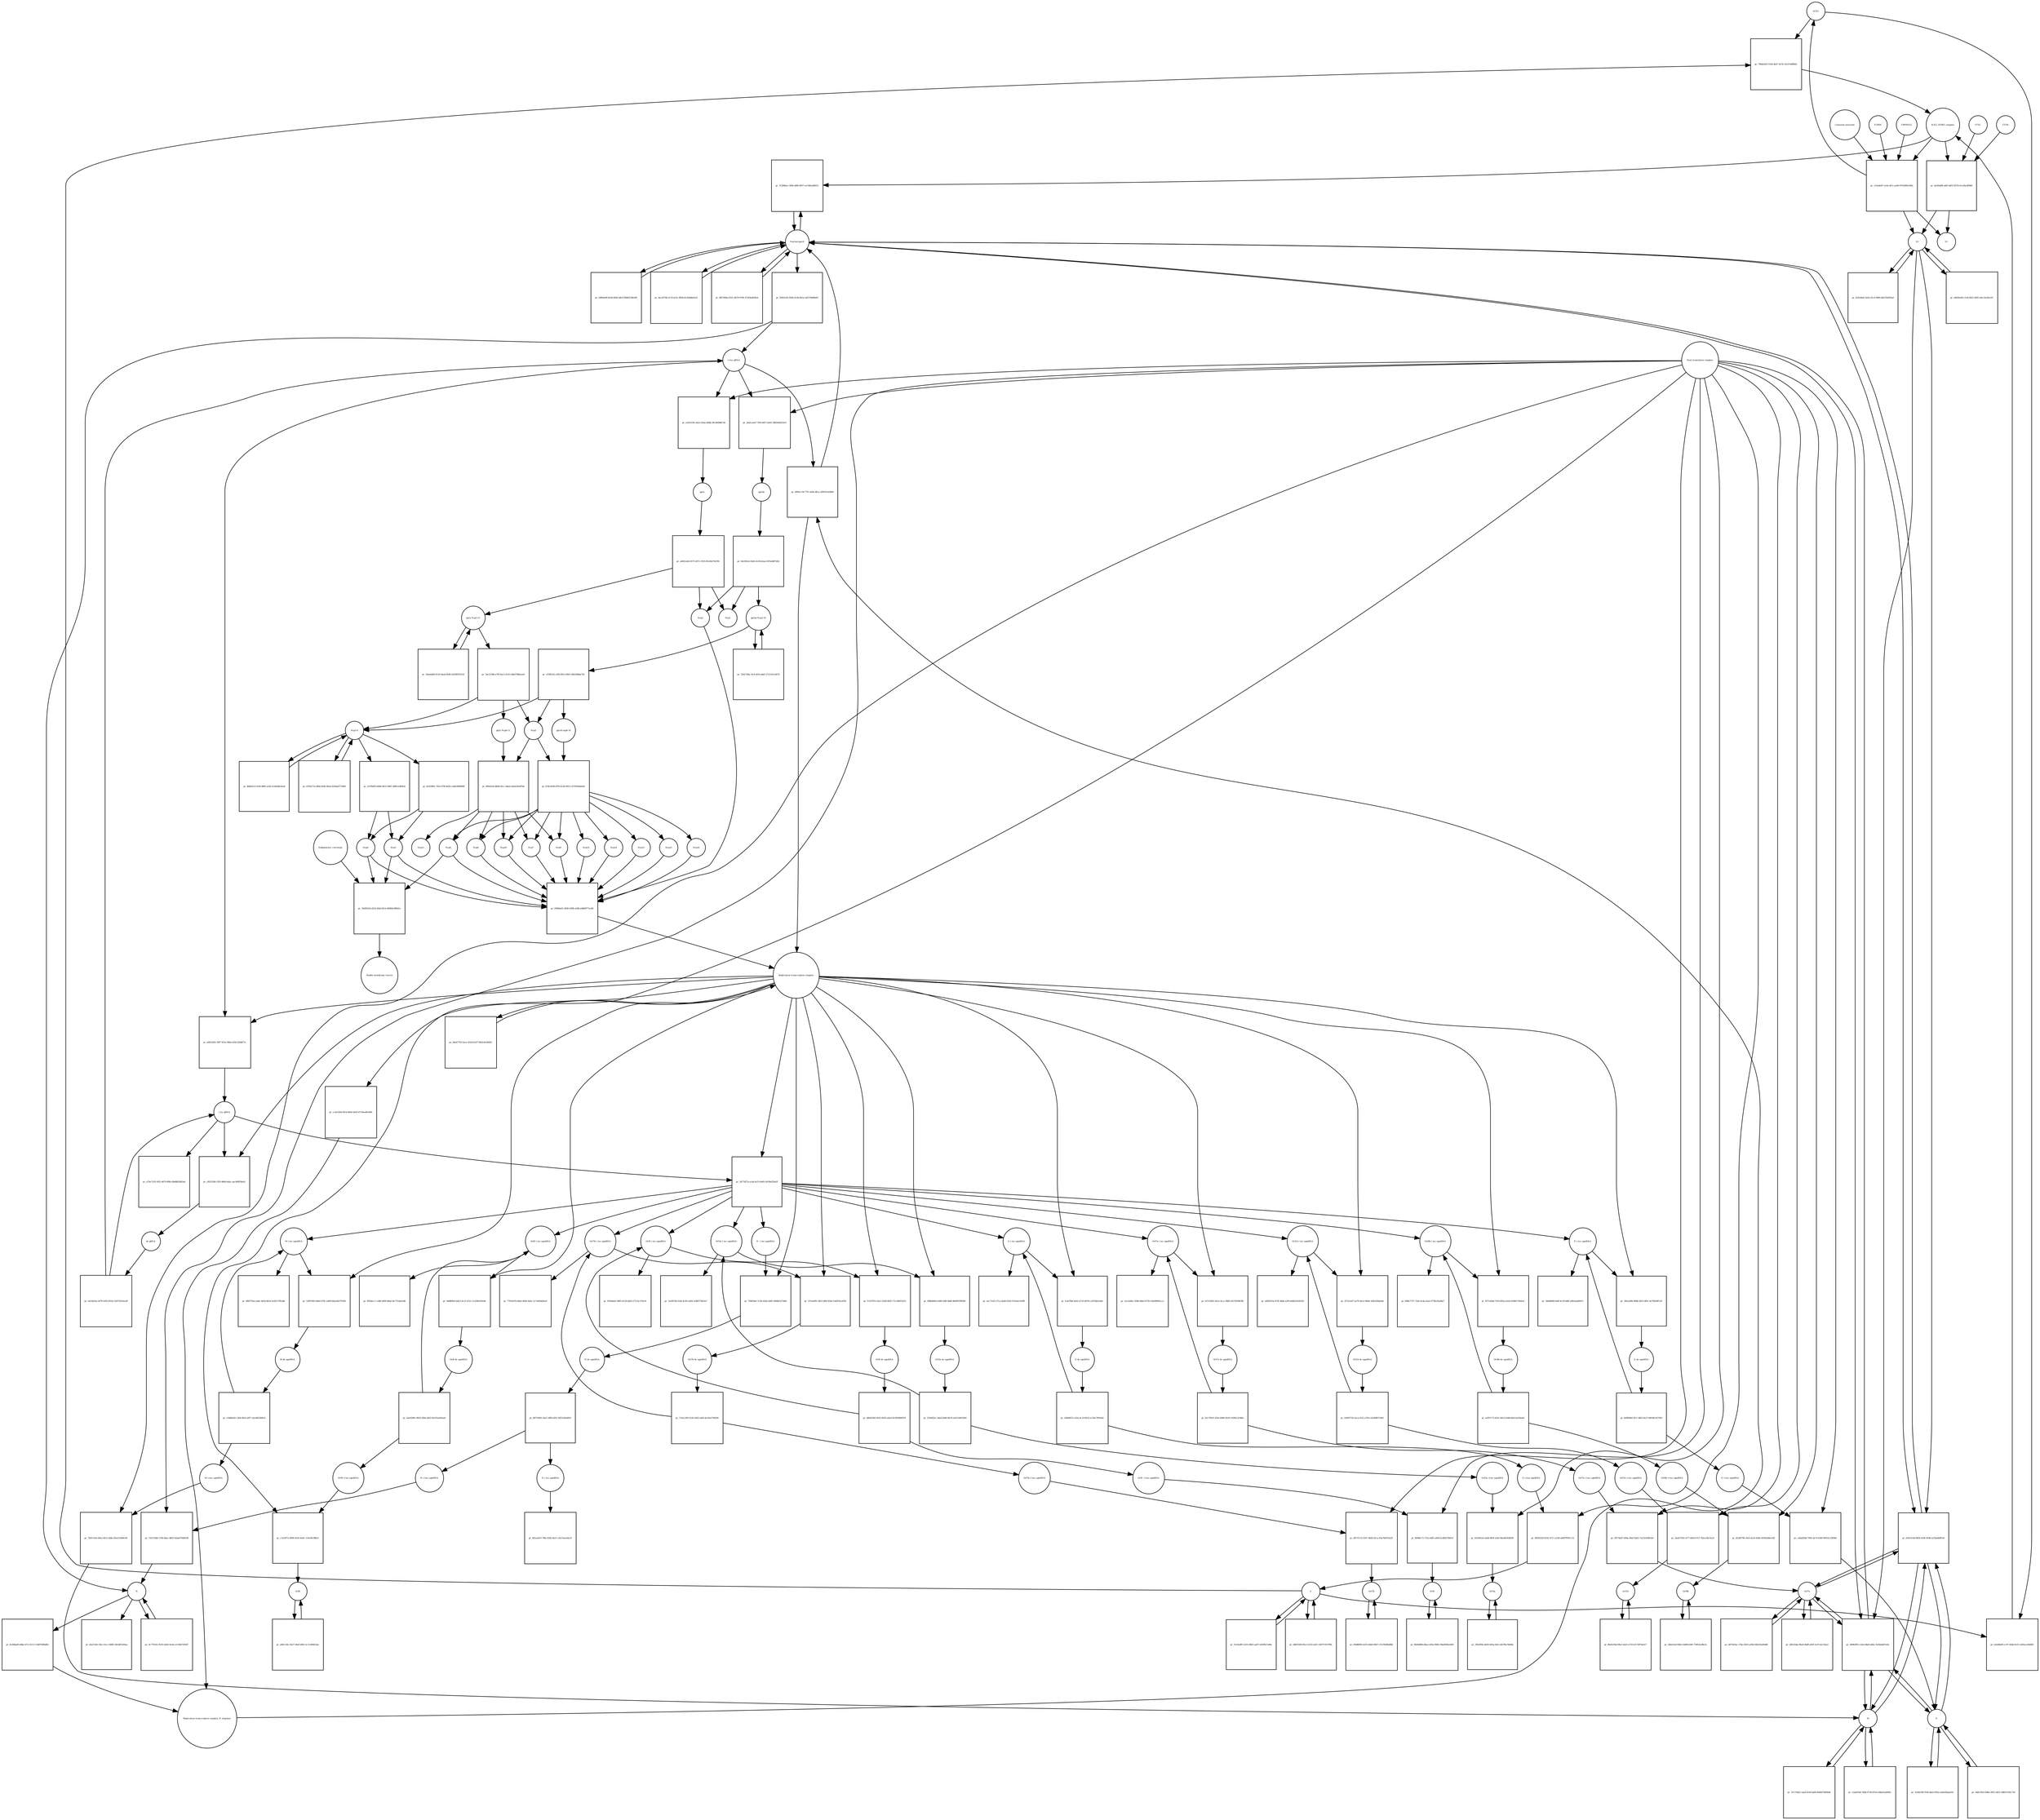 strict digraph  {
ACE2 [annotation="", bipartite=0, cls=macromolecule, fontsize=4, label=ACE2, shape=circle];
"pr_796d2d19-5534-4b37-9a7b-32107e8f0fd1" [annotation="", bipartite=1, cls=process, fontsize=4, label="pr_796d2d19-5534-4b37-9a7b-32107e8f0fd1", shape=square];
"ACE2_SPIKE complex" [annotation="", bipartite=0, cls=complex, fontsize=4, label="ACE2_SPIKE complex", shape=circle];
S [annotation=urn_miriam_uniprot_P0DTC2, bipartite=0, cls=macromolecule, fontsize=4, label=S, shape=circle];
Nucleocapsid [annotation="urn_miriam_obo.go_GO%3A0019013", bipartite=0, cls=complex, fontsize=4, label=Nucleocapsid, shape=circle];
"pr_31289be1-3000-48fb-9957-ea7d8cbd9012" [annotation="", bipartite=1, cls=process, fontsize=4, label="pr_31289be1-3000-48fb-9957-ea7d8cbd9012", shape=square];
"pr_dc65b4f8-a6f3-4653-8576-01cd5e2ff960" [annotation="", bipartite=1, cls=process, fontsize=4, label="pr_dc65b4f8-a6f3-4653-8576-01cd5e2ff960", shape=square];
S2 [annotation=urn_miriam_interpro_IPR002552, bipartite=0, cls=macromolecule, fontsize=4, label=S2, shape=circle];
CTSB [annotation="", bipartite=0, cls=macromolecule, fontsize=4, label=CTSB, shape=circle];
CTSL [annotation="", bipartite=0, cls=macromolecule, fontsize=4, label=CTSL, shape=circle];
S1 [annotation=urn_miriam_interpro_IPR002551, bipartite=0, cls=macromolecule, fontsize=4, label=S1, shape=circle];
"pr_b2edbb95-cc97-404d-8cf3-2e92aca94d83" [annotation="", bipartite=1, cls=process, fontsize=4, label="pr_b2edbb95-cc97-404d-8cf3-2e92aca94d83", shape=square];
"pr_049829f2-c2eb-48a8-a66a-1b26da667a0e" [annotation="", bipartite=1, cls=process, fontsize=4, label="pr_049829f2-c2eb-48a8-a66a-1b26da667a0e", shape=square];
E [annotation=urn_miriam_uniprot_P0DTC4, bipartite=0, cls=macromolecule, fontsize=4, label=E, shape=circle];
M [annotation=urn_miriam_uniprot_P0DTC5, bipartite=0, cls=macromolecule, fontsize=4, label=M, shape=circle];
Orf7a [annotation=urn_miriam_uniprot_P0DTC7, bipartite=0, cls=macromolecule, fontsize=4, label=Orf7a, shape=circle];
"pr_f5053c81-f044-413b-b81a-aef279dd6e65" [annotation="", bipartite=1, cls=process, fontsize=4, label="pr_f5053c81-f044-413b-b81a-aef279dd6e65", shape=square];
"(+)ss gRNA" [annotation=urn_miriam_refseq_NC_045512, bipartite=0, cls="nucleic acid feature", fontsize=4, label="(+)ss gRNA", shape=circle];
N [annotation=urn_miriam_uniprot_P0DTC9, bipartite=0, cls="macromolecule multimer", fontsize=4, label=N, shape=circle];
"pr_59f60e08-8cb9-4045-b8c0-fb8b2538e3f6" [annotation="", bipartite=1, cls=process, fontsize=4, label="pr_59f60e08-8cb9-4045-b8c0-fb8b2538e3f6", shape=square];
"pr_0ac3074b-5c7d-415c-895d-dc456dbefe25" [annotation="", bipartite=1, cls=process, fontsize=4, label="pr_0ac3074b-5c7d-415c-895d-dc456dbefe25", shape=square];
"pr_efa27af4-10ec-41cc-8480-1bf3df1026aa" [annotation="", bipartite=1, cls=process, fontsize=4, label="pr_efa27af4-10ec-41cc-8480-1bf3df1026aa", shape=square];
"pr_9c7701b1-9335-42b0-9cde-a1104b750567" [annotation="", bipartite=1, cls=process, fontsize=4, label="pr_9c7701b1-9335-42b0-9cde-a1104b750567", shape=square];
"N (+)ss sgmRNA" [annotation=urn_miriam_ncbigene_43740575, bipartite=0, cls="nucleic acid feature", fontsize=4, label="N (+)ss sgmRNA", shape=circle];
"pr_7431358d-119b-4bec-8b93-0a4e976d0038" [annotation="", bipartite=1, cls=process, fontsize=4, label="pr_7431358d-119b-4bec-8b93-0a4e976d0038", shape=square];
"Host translation complex" [annotation="urn_miriam_obo.go_GO%3A0070992", bipartite=0, cls=complex, fontsize=4, label="Host translation complex", shape=circle];
"pr_0fb7009a-0321-4079-9764-27283ed65fed" [annotation="", bipartite=1, cls=process, fontsize=4, label="pr_0fb7009a-0321-4079-9764-27283ed65fed", shape=square];
"pr_c53ede87-5c6e-4f11-ae09-07619f8c9382" [annotation="", bipartite=1, cls=process, fontsize=4, label="pr_c53ede87-5c6e-4f11-ae09-07619f8c9382", shape=square];
FURIN [annotation="", bipartite=0, cls=macromolecule, fontsize=4, label=FURIN, shape=circle];
TMPRSS2 [annotation="", bipartite=0, cls=macromolecule, fontsize=4, label=TMPRSS2, shape=circle];
"Camostat mesylate" [annotation="urn_miriam_pubchem.compound_2536", bipartite=0, cls="simple chemical", fontsize=4, label="Camostat mesylate", shape=circle];
"pr_e6650e36-c1e4-4651-bf65-a0cc5a28e1d1" [annotation="", bipartite=1, cls=process, fontsize=4, label="pr_e6650e36-c1e4-4651-bf65-a0cc5a28e1d1", shape=square];
"Replication transcription complex_N oligomer" [annotation="", bipartite=0, cls=complex, fontsize=4, label="Replication transcription complex_N oligomer", shape=circle];
"pr_4995cc36-77f1-420e-8fca-35f8351d36b8" [annotation="", bipartite=1, cls=process, fontsize=4, label="pr_4995cc36-77f1-420e-8fca-35f8351d36b8", shape=square];
"Replication transcription complex" [annotation="", bipartite=0, cls=complex, fontsize=4, label="Replication transcription complex", shape=circle];
"pr_056c414d-8856-424f-9248-a21ba4fdf5e0" [annotation="", bipartite=1, cls=process, fontsize=4, label="pr_056c414d-8856-424f-9248-a21ba4fdf5e0", shape=square];
"pr_61b3ebaf-2e42-41c4-9bf6-dda7f5d565af" [annotation="", bipartite=1, cls=process, fontsize=4, label="pr_61b3ebaf-2e42-41c4-9bf6-dda7f5d565af", shape=square];
"pp1a Nsp3-11" [annotation=urn_miriam_uniprot_P0DTC1, bipartite=0, cls=macromolecule, fontsize=4, label="pp1a Nsp3-11", shape=circle];
"pr_54c23340-e79f-4ac2-9c41-9de0706bcee0" [annotation="", bipartite=1, cls=process, fontsize=4, label="pr_54c23340-e79f-4ac2-9c41-9de0706bcee0", shape=square];
"pp1a Nsp6-11" [annotation=urn_miriam_uniprot_P0DTC1, bipartite=0, cls=macromolecule, fontsize=4, label="pp1a Nsp6-11", shape=circle];
"Nsp3-4" [annotation="urn_miriam_ncbiprotein_YP_009725299|urn_miriam_ncbiprotein_YP_009725300", bipartite=0, cls=macromolecule, fontsize=4, label="Nsp3-4", shape=circle];
Nsp5 [annotation=urn_miriam_ncbiprotein_YP_009725301, bipartite=0, cls="macromolecule multimer", fontsize=4, label=Nsp5, shape=circle];
"Endoplasmic reticulum" [annotation="urn_miriam_obo.go_GO%3A0005783", bipartite=0, cls=complex, fontsize=4, label="Endoplasmic reticulum", shape=circle];
"pr_5449541b-d222-40af-bfcb-4698dc988d1e" [annotation="", bipartite=1, cls=process, fontsize=4, label="pr_5449541b-d222-40af-bfcb-4698dc988d1e", shape=square];
"Double-membrane vesicle" [annotation="urn_miriam_obo.go_GO%3A0039718", bipartite=0, cls=complex, fontsize=4, label="Double-membrane vesicle", shape=circle];
Nsp4 [annotation=urn_miriam_ncbiprotein_YP_009725300, bipartite=0, cls=macromolecule, fontsize=4, label=Nsp4, shape=circle];
Nsp3 [annotation=urn_miriam_ncbiprotein_YP_009725299, bipartite=0, cls=macromolecule, fontsize=4, label=Nsp3, shape=circle];
Nsp6 [annotation=urn_miriam_ncbiprotein_YP_009725302, bipartite=0, cls=macromolecule, fontsize=4, label=Nsp6, shape=circle];
"pr_34eeb469-6129-4aed-85d9-5ef2ff052324" [annotation="", bipartite=1, cls=process, fontsize=4, label="pr_34eeb469-6129-4aed-85d9-5ef2ff052324", shape=square];
"pr_4bfbefc9-5100-480f-a32d-3c0afdbe3ead" [annotation="", bipartite=1, cls=process, fontsize=4, label="pr_4bfbefc9-5100-480f-a32d-3c0afdbe3ead", shape=square];
"pp1ab Nsp3-16" [annotation=urn_miriam_uniprot_P0DTD1, bipartite=0, cls=macromolecule, fontsize=4, label="pp1ab Nsp3-16", shape=circle];
"pr_52617d4a-1fc8-4f1d-a8ef-27121d11d47d" [annotation="", bipartite=1, cls=process, fontsize=4, label="pr_52617d4a-1fc8-4f1d-a8ef-27121d11d47d", shape=square];
"pr_cf186142-c85f-4015-8401-0bb1f66de7d1" [annotation="", bipartite=1, cls=process, fontsize=4, label="pr_cf186142-c85f-4015-8401-0bb1f66de7d1", shape=square];
"pp1ab nsp6-16" [annotation=urn_miriam_uniprot_P0DTD1, bipartite=0, cls=macromolecule, fontsize=4, label="pp1ab nsp6-16", shape=circle];
"pr_35171b62-1aad-4cb9-baf8-844667849b48" [annotation="", bipartite=1, cls=process, fontsize=4, label="pr_35171b62-1aad-4cb9-baf8-844667849b48", shape=square];
"pr_3cb6258f-f558-4bcb-992a-ad3ed2baa63c" [annotation="", bipartite=1, cls=process, fontsize=4, label="pr_3cb6258f-f558-4bcb-992a-ad3ed2baa63c", shape=square];
"pr_d40f3340-85c2-4333-ab15-180757637f6b" [annotation="", bipartite=1, cls=process, fontsize=4, label="pr_d40f3340-85c2-4333-ab15-180757637f6b", shape=square];
"pr_c2ad254d-7bb8-473d-87e4-a9ba02abf961" [annotation="", bipartite=1, cls=process, fontsize=4, label="pr_c2ad254d-7bb8-473d-87e4-a9ba02abf961", shape=square];
"pr_44dc5932-84be-4951-b631-9d831559c73d" [annotation="", bipartite=1, cls=process, fontsize=4, label="pr_44dc5932-84be-4951-b631-9d831559c73d", shape=square];
"pr_5216edf9-2255-4963-aa87-fa92ffa7a96c" [annotation="", bipartite=1, cls=process, fontsize=4, label="pr_5216edf9-2255-4963-aa87-fa92ffa7a96c", shape=square];
"pr_b87563dc-17be-4563-a29d-040225af0dd8" [annotation="", bipartite=1, cls=process, fontsize=4, label="pr_b87563dc-17be-4563-a29d-040225af0dd8", shape=square];
Orf6 [annotation=urn_miriam_uniprot_P0DTC6, bipartite=0, cls=macromolecule, fontsize=4, label=Orf6, shape=circle];
"pr_fb00d80b-dbea-429a-9000-39ad508ee069" [annotation="", bipartite=1, cls=process, fontsize=4, label="pr_fb00d80b-dbea-429a-9000-39ad508ee069", shape=square];
Orf3a [annotation=urn_miriam_uniprot_P0DTC3, bipartite=0, cls=macromolecule, fontsize=4, label=Orf3a, shape=circle];
"pr_3f0ef09e-db30-405a-8412-db70fa7b6fde" [annotation="", bipartite=1, cls=process, fontsize=4, label="pr_3f0ef09e-db30-405a-8412-db70fa7b6fde", shape=square];
Orf8 [annotation=urn_miriam_uniprot_P0DTC8, bipartite=0, cls=macromolecule, fontsize=4, label=Orf8, shape=circle];
"pr_a861126c-8e27-40af-bf45-5c113d9432ae" [annotation="", bipartite=1, cls=process, fontsize=4, label="pr_a861126c-8e27-40af-bf45-5c113d9432ae", shape=square];
Orf9b [annotation=urn_miriam_uniprot_P0DTD2, bipartite=0, cls=macromolecule, fontsize=4, label=Orf9b, shape=circle];
"pr_2b62e5e9-80e3-4488-b58f-739f24cd8e3c" [annotation="", bipartite=1, cls=process, fontsize=4, label="pr_2b62e5e9-80e3-4488-b58f-739f24cd8e3c", shape=square];
Orf14 [annotation=urn_miriam_uniprot_P0DTD3, bipartite=0, cls=macromolecule, fontsize=4, label=Orf14, shape=circle];
"pr_86e6236d-98a1-4a2f-a718-4317df76e417" [annotation="", bipartite=1, cls=process, fontsize=4, label="pr_86e6236d-98a1-4a2f-a718-4317df76e417", shape=square];
Orf7b [annotation=urn_miriam_uniprot_P0DTD8, bipartite=0, cls=macromolecule, fontsize=4, label=Orf7b, shape=circle];
"pr_00d8f893-b535-40e0-8847-37a78286d88d" [annotation="", bipartite=1, cls=process, fontsize=4, label="pr_00d8f893-b535-40e0-8847-37a78286d88d", shape=square];
"pr_2bf1d3da-90a8-46d9-af49-2c67cdc33ea2" [annotation="", bipartite=1, cls=process, fontsize=4, label="pr_2bf1d3da-90a8-46d9-af49-2c67cdc33ea2", shape=square];
"M (+)ss sgmRNA" [annotation="", bipartite=0, cls="nucleic acid feature", fontsize=4, label="M (+)ss sgmRNA", shape=circle];
"pr_7b91c93a-64e2-4612-bfde-d5a231b80c40" [annotation="", bipartite=1, cls=process, fontsize=4, label="pr_7b91c93a-64e2-4612-bfde-d5a231b80c40", shape=square];
"E (+)ss sgmRNA" [annotation="", bipartite=0, cls="nucleic acid feature", fontsize=4, label="E (+)ss sgmRNA", shape=circle];
"pr_c4da828d-7083-4e74-b56f-60053c35f848" [annotation="", bipartite=1, cls=process, fontsize=4, label="pr_c4da828d-7083-4e74-b56f-60053c35f848", shape=square];
"S (+)ss sgmRNA" [annotation="", bipartite=0, cls="nucleic acid feature", fontsize=4, label="S (+)ss sgmRNA", shape=circle];
"pr_895f4329-8192-4711-a258-e6667f991114" [annotation="", bipartite=1, cls=process, fontsize=4, label="pr_895f4329-8192-4711-a258-e6667f991114", shape=square];
"Orf7a (+)ss sgmRNA" [annotation="", bipartite=0, cls="nucleic acid feature", fontsize=4, label="Orf7a (+)ss sgmRNA", shape=circle];
"pr_0f574a87-b94a-40ef-82d5-7a231d39b1b9" [annotation="", bipartite=1, cls=process, fontsize=4, label="pr_0f574a87-b94a-40ef-82d5-7a231d39b1b9", shape=square];
"Orf6  (+)ss sgmRNA" [annotation="", bipartite=0, cls="nucleic acid feature", fontsize=4, label="Orf6  (+)ss sgmRNA", shape=circle];
"pr_894f6c72-721a-4df5-a404-0cdfd27fb0c9" [annotation="", bipartite=1, cls=process, fontsize=4, label="pr_894f6c72-721a-4df5-a404-0cdfd27fb0c9", shape=square];
"Orf3a (+)ss sgmRNA" [annotation="", bipartite=0, cls="nucleic acid feature", fontsize=4, label="Orf3a (+)ss sgmRNA", shape=circle];
"pr_81e891a0-2a0d-483f-a343-0be46545bf56" [annotation="", bipartite=1, cls=process, fontsize=4, label="pr_81e891a0-2a0d-483f-a343-0be46545bf56", shape=square];
"Orf8 (+)ss sgmRNA" [annotation="", bipartite=0, cls="nucleic acid feature", fontsize=4, label="Orf8 (+)ss sgmRNA", shape=circle];
"pr_c1ef3f72-4000-4316-9ed1-110e56c8f6c5" [annotation="", bipartite=1, cls=process, fontsize=4, label="pr_c1ef3f72-4000-4316-9ed1-110e56c8f6c5", shape=square];
"Orf9b (+)ss sgmRNA" [annotation="", bipartite=0, cls="nucleic acid feature", fontsize=4, label="Orf9b (+)ss sgmRNA", shape=circle];
"pr_d526f798-c8c6-4e33-b58a-8595ab8ec92f" [annotation="", bipartite=1, cls=process, fontsize=4, label="pr_d526f798-c8c6-4e33-b58a-8595ab8ec92f", shape=square];
"Orf14 (+)ss sgmRNA" [annotation="", bipartite=0, cls="nucleic acid feature", fontsize=4, label="Orf14 (+)ss sgmRNA", shape=circle];
"pr_3eab7359-c477-40a9-b7cf-7b2ce3bc5e23" [annotation="", bipartite=1, cls=process, fontsize=4, label="pr_3eab7359-c477-40a9-b7cf-7b2ce3bc5e23", shape=square];
"Orf7b (+)ss sgmRNA" [annotation="", bipartite=0, cls="nucleic acid feature", fontsize=4, label="Orf7b (+)ss sgmRNA", shape=circle];
"pr_d0737c21-f247-4b92-81ca-45a7b9103a25" [annotation="", bipartite=1, cls=process, fontsize=4, label="pr_d0737c21-f247-4b92-81ca-45a7b9103a25", shape=square];
"(-)ss gRNA" [annotation=urn_miriam_refseq_NC_045512, bipartite=0, cls="nucleic acid feature", fontsize=4, label="(-)ss gRNA", shape=circle];
"pr_a70e7129-3453-4079-89fa-6bd8bf2662ed" [annotation="", bipartite=1, cls=process, fontsize=4, label="pr_a70e7129-3453-4079-89fa-6bd8bf2662ed", shape=square];
"pr_6c46bab9-d4be-47c3-8113-1bdf7fd0bd62" [annotation="", bipartite=1, cls=process, fontsize=4, label="pr_6c46bab9-d4be-47c3-8113-1bdf7fd0bd62", shape=square];
"pr_a0022d25-59f7-451e-960e-d16c520db71c" [annotation="", bipartite=1, cls=process, fontsize=4, label="pr_a0022d25-59f7-451e-960e-d16c520db71c", shape=square];
"M (-)ss sgmRNA" [annotation=urn_miriam_ncbigene_43740571, bipartite=0, cls="nucleic acid feature", fontsize=4, label="M (-)ss sgmRNA", shape=circle];
"pr_49057b2a-ebdc-4d54-8b1d-9c0f137fb3db" [annotation="", bipartite=1, cls=process, fontsize=4, label="pr_49057b2a-ebdc-4d54-8b1d-9c0f137fb3db", shape=square];
"E (-)ss sgmRNA" [annotation=urn_miriam_ncbigene_43740570, bipartite=0, cls="nucleic acid feature", fontsize=4, label="E (-)ss sgmRNA", shape=circle];
"pr_5bfd9d98-b44f-4c39-b6ff-a083aed0047c" [annotation="", bipartite=1, cls=process, fontsize=4, label="pr_5bfd9d98-b44f-4c39-b6ff-a083aed0047c", shape=square];
"S (-)ss sgmRNA" [annotation="", bipartite=0, cls="nucleic acid feature", fontsize=4, label="S (-)ss sgmRNA", shape=circle];
"pr_eec71ef5-27ca-4ad0-81fd-5353de13ef8f" [annotation="", bipartite=1, cls=process, fontsize=4, label="pr_eec71ef5-27ca-4ad0-81fd-5353de13ef8f", shape=square];
"Orf7a (-)ss sgmRNA" [annotation="", bipartite=0, cls="nucleic acid feature", fontsize=4, label="Orf7a (-)ss sgmRNA", shape=circle];
"pr_a1c2a0bc-0280-48a0-8750-c6e699941ccc" [annotation="", bipartite=1, cls=process, fontsize=4, label="pr_a1c2a0bc-0280-48a0-8750-c6e699941ccc", shape=square];
"Orf6 (-)ss sgmRNA" [annotation="", bipartite=0, cls="nucleic acid feature", fontsize=4, label="Orf6 (-)ss sgmRNA", shape=circle];
"pr_6100ded1-88f3-4c26-bd25-e7152c37dc91" [annotation="", bipartite=1, cls=process, fontsize=4, label="pr_6100ded1-88f3-4c26-bd25-e7152c37dc91", shape=square];
"Orf3a (-)ss sgmRNA" [annotation="", bipartite=0, cls="nucleic acid feature", fontsize=4, label="Orf3a (-)ss sgmRNA", shape=circle];
"pr_12ef4744-f244-4c85-a564-1e883750e5e7" [annotation="", bipartite=1, cls=process, fontsize=4, label="pr_12ef4744-f244-4c85-a564-1e883750e5e7", shape=square];
"Orf8 (-)ss sgmRNA" [annotation="", bipartite=0, cls="nucleic acid feature", fontsize=4, label="Orf8 (-)ss sgmRNA", shape=circle];
"pr_f8364cc1-cd48-409f-b8ad-4fc731de4246" [annotation="", bipartite=1, cls=process, fontsize=4, label="pr_f8364cc1-cd48-409f-b8ad-4fc731de4246", shape=square];
"Orf9b (-)ss sgmRNA" [annotation="", bipartite=0, cls="nucleic acid feature", fontsize=4, label="Orf9b (-)ss sgmRNA", shape=circle];
"pr_b98e7737-72a0-4cda-a5ae-973fb35a0ba7" [annotation="", bipartite=1, cls=process, fontsize=4, label="pr_b98e7737-72a0-4cda-a5ae-973fb35a0ba7", shape=square];
"Orf14 (-)ss sgmRNA" [annotation="", bipartite=0, cls="nucleic acid feature", fontsize=4, label="Orf14 (-)ss sgmRNA", shape=circle];
"pr_e600533a-915f-48da-a2f9-b64b1b52b102" [annotation="", bipartite=1, cls=process, fontsize=4, label="pr_e600533a-915f-48da-a2f9-b64b1b52b102", shape=square];
"Orf7b (-)ss sgmRNA" [annotation="", bipartite=0, cls="nucleic acid feature", fontsize=4, label="Orf7b (-)ss sgmRNA", shape=circle];
"pr_7761047b-06a0-400e-8e6c-2c7a004d2b24" [annotation="", bipartite=1, cls=process, fontsize=4, label="pr_7761047b-06a0-400e-8e6c-2c7a004d2b24", shape=square];
"pr_cf62310b-535f-4666-bebc-aac499f30eb1" [annotation="", bipartite=1, cls=process, fontsize=4, label="pr_cf62310b-535f-4666-bebc-aac499f30eb1", shape=square];
"ds gRNA" [annotation=urn_miriam_refseq_NC_045512, bipartite=0, cls="nucleic acid feature", fontsize=4, label="ds gRNA", shape=circle];
"pr_52f07493-68a0-479c-a409-66aa4b379189" [annotation="", bipartite=1, cls=process, fontsize=4, label="pr_52f07493-68a0-479c-a409-66aa4b379189", shape=square];
"M ds sgmRNA" [annotation="", bipartite=0, cls="nucleic acid feature", fontsize=4, label="M ds sgmRNA", shape=circle];
"pr_3fbca06b-968b-4815-8f0c-4e79820ff145" [annotation="", bipartite=1, cls=process, fontsize=4, label="pr_3fbca06b-968b-4815-8f0c-4e79820ff145", shape=square];
"E ds sgmRNA" [annotation="", bipartite=0, cls="nucleic acid feature", fontsize=4, label="E ds sgmRNA", shape=circle];
"pr_fcdcff4d-4e62-4716-b976-c247fdd1e40c" [annotation="", bipartite=1, cls=process, fontsize=4, label="pr_fcdcff4d-4e62-4716-b976-c247fdd1e40c", shape=square];
"S ds sgmRNA" [annotation="", bipartite=0, cls="nucleic acid feature", fontsize=4, label="S ds sgmRNA", shape=circle];
"pr_61515601-b5ce-4ccc-8665-d375f569f3fb" [annotation="", bipartite=1, cls=process, fontsize=4, label="pr_61515601-b5ce-4ccc-8665-d375f569f3fb", shape=square];
"Orf7a ds sgmRNA" [annotation="", bipartite=0, cls="nucleic acid feature", fontsize=4, label="Orf7a ds sgmRNA", shape=circle];
"pr_f1167953-5ae1-4349-865f-17cc4b874221" [annotation="", bipartite=1, cls=process, fontsize=4, label="pr_f1167953-5ae1-4349-865f-17cc4b874221", shape=square];
"Orf6 ds sgmRNA" [annotation="", bipartite=0, cls="nucleic acid feature", fontsize=4, label="Orf6 ds sgmRNA", shape=circle];
"pr_908b8494-e9d8-436f-bb8f-d669f1f99280" [annotation="", bipartite=1, cls=process, fontsize=4, label="pr_908b8494-e9d8-436f-bb8f-d669f1f99280", shape=square];
"Orf3a ds sgmRNA" [annotation="", bipartite=0, cls="nucleic acid feature", fontsize=4, label="Orf3a ds sgmRNA", shape=circle];
"pr_94d8f9e0-4de3-4c31-b7e1-1c4384185e8e" [annotation="", bipartite=1, cls=process, fontsize=4, label="pr_94d8f9e0-4de3-4c31-b7e1-1c4384185e8e", shape=square];
"Orf8 ds sgmRNA" [annotation="", bipartite=0, cls="nucleic acid feature", fontsize=4, label="Orf8 ds sgmRNA", shape=circle];
"pr_f07c44b4-7419-493a-b1eb-9596f1196dc4" [annotation="", bipartite=1, cls=process, fontsize=4, label="pr_f07c44b4-7419-493a-b1eb-9596f1196dc4", shape=square];
"Orf9b ds sgmRNA" [annotation="", bipartite=0, cls="nucleic acid feature", fontsize=4, label="Orf9b ds sgmRNA", shape=circle];
"pr_d7321a07-ee79-4a1e-9b9a-3affa45bde4d" [annotation="", bipartite=1, cls=process, fontsize=4, label="pr_d7321a07-ee79-4a1e-9b9a-3affa45bde4d", shape=square];
"Orf14 ds sgmRNA" [annotation="", bipartite=0, cls="nucleic acid feature", fontsize=4, label="Orf14 ds sgmRNA", shape=circle];
"pr_337ae995-3822-4f6f-85e8-14eff1bce650" [annotation="", bipartite=1, cls=process, fontsize=4, label="pr_337ae995-3822-4f6f-85e8-14eff1bce650", shape=square];
"Orf7b ds sgmRNA" [annotation="", bipartite=0, cls="nucleic acid feature", fontsize=4, label="Orf7b ds sgmRNA", shape=circle];
"pr_e4cbe02a-e678-4303-8534-52872261bcd0" [annotation="", bipartite=1, cls=process, fontsize=4, label="pr_e4cbe02a-e678-4303-8534-52872261bcd0", shape=square];
"pr_c5dd0ed3-136b-4fa4-a0f7-1dcd463368c4" [annotation="", bipartite=1, cls=process, fontsize=4, label="pr_c5dd0ed3-136b-4fa4-a0f7-1dcd463368c4", shape=square];
"pr_bfdf894d-3fc1-46f2-9e27-b8038c927063" [annotation="", bipartite=1, cls=process, fontsize=4, label="pr_bfdf894d-3fc1-46f2-9e27-b8038c927063", shape=square];
"pr_1b0b087a-c62a-4c10-8522-e13bc7f093e6" [annotation="", bipartite=1, cls=process, fontsize=4, label="pr_1b0b087a-c62a-4c10-8522-e13bc7f093e6", shape=square];
"pr_b2c79415-5f3e-4966-9530-210f0c3c9bfa" [annotation="", bipartite=1, cls=process, fontsize=4, label="pr_b2c79415-5f3e-4966-9530-210f0c3c9bfa", shape=square];
"pr_d804cfb4-0205-4593-a4a4-9e1f82896478" [annotation="", bipartite=1, cls=process, fontsize=4, label="pr_d804cfb4-0205-4593-a4a4-9e1f82896478", shape=square];
"pr_2536d52c-3dad-4446-8b74-ee67a04559fd" [annotation="", bipartite=1, cls=process, fontsize=4, label="pr_2536d52c-3dad-4446-8b74-ee67a04559fd", shape=square];
"pr_0ae0290c-8853-4fda-b4f2-9e103a264aeb" [annotation="", bipartite=1, cls=process, fontsize=4, label="pr_0ae0290c-8853-4fda-b4f2-9e103a264aeb", shape=square];
"pr_eef97c75-41b1-4b53-b348-bb5c5a59adaf" [annotation="", bipartite=1, cls=process, fontsize=4, label="pr_eef97c75-41b1-4b53-b348-bb5c5a59adaf", shape=square];
"pr_42893750-2eca-41f2-a705-cdc498071b65" [annotation="", bipartite=1, cls=process, fontsize=4, label="pr_42893750-2eca-41f2-a705-cdc498071b65", shape=square];
"pr_7c0a1209-3530-4262-abf4-dce0ee769200" [annotation="", bipartite=1, cls=process, fontsize=4, label="pr_7c0a1209-3530-4262-abf4-dce0ee769200", shape=square];
"N  (-)ss sgmRNA" [annotation=urn_miriam_ncbigene_43740575, bipartite=0, cls="nucleic acid feature", fontsize=4, label="N  (-)ss sgmRNA", shape=circle];
"pr_70482def-123b-428a-b081-4f6861b734bf" [annotation="", bipartite=1, cls=process, fontsize=4, label="pr_70482def-123b-428a-b081-4f6861b734bf", shape=square];
"N ds sgmRNA" [annotation="", bipartite=0, cls="nucleic acid feature", fontsize=4, label="N ds sgmRNA", shape=circle];
"pr_88755861-8ae7-4ff8-af02-1df310b5d831" [annotation="", bipartite=1, cls=process, fontsize=4, label="pr_88755861-8ae7-4ff8-af02-1df310b5d831", shape=square];
"N (-)ss sgmRNA" [annotation="", bipartite=0, cls="nucleic acid feature", fontsize=4, label="N (-)ss sgmRNA", shape=circle];
pp1ab [annotation=urn_miriam_uniprot_P0DTD1, bipartite=0, cls=macromolecule, fontsize=4, label=pp1ab, shape=circle];
"pr_6dc943a5-0eb5-4cfd-b2aa-01f5e8df7d42" [annotation="", bipartite=1, cls=process, fontsize=4, label="pr_6dc943a5-0eb5-4cfd-b2aa-01f5e8df7d42", shape=square];
Nsp2 [annotation=urn_miriam_ncbiprotein_YP_009725298, bipartite=0, cls=macromolecule, fontsize=4, label=Nsp2, shape=circle];
Nsp1 [annotation=urn_miriam_ncbiprotein_YP_009725297, bipartite=0, cls=macromolecule, fontsize=4, label=Nsp1, shape=circle];
pp1a [annotation=urn_miriam_uniprot_P0DTC1, bipartite=0, cls=macromolecule, fontsize=4, label=pp1a, shape=circle];
"pr_a6821eb4-8575-407c-9193-f6c49e782392" [annotation="", bipartite=1, cls=process, fontsize=4, label="pr_a6821eb4-8575-407c-9193-f6c49e782392", shape=square];
"pr_0355e71a-df4d-459e-9b3a-8244ad772069" [annotation="", bipartite=1, cls=process, fontsize=4, label="pr_0355e71a-df4d-459e-9b3a-8244ad772069", shape=square];
"pr_227fb095-b849-4633-98d7-d0ffe1d69f3a" [annotation="", bipartite=1, cls=process, fontsize=4, label="pr_227fb095-b849-4633-98d7-d0ffe1d69f3a", shape=square];
"pr_bc818f81-7f43-479f-bd50-ca842408680f" [annotation="", bipartite=1, cls=process, fontsize=4, label="pr_bc818f81-7f43-479f-bd50-ca842408680f", shape=square];
"pr_0f642e5f-db96-45cc-bbed-e4efe3b587bb" [annotation="", bipartite=1, cls=process, fontsize=4, label="pr_0f642e5f-db96-45cc-bbed-e4efe3b587bb", shape=square];
Nsp7 [annotation=urn_miriam_ncbiprotein_YP_009725303, bipartite=0, cls=macromolecule, fontsize=4, label=Nsp7, shape=circle];
Nsp8 [annotation=urn_miriam_ncbiprotein_YP_009725304, bipartite=0, cls=macromolecule, fontsize=4, label=Nsp8, shape=circle];
Nsp9 [annotation=urn_miriam_ncbiprotein_YP_009725305, bipartite=0, cls=macromolecule, fontsize=4, label=Nsp9, shape=circle];
Nsp10 [annotation=urn_miriam_ncbiprotein_YP_009725306, bipartite=0, cls=macromolecule, fontsize=4, label=Nsp10, shape=circle];
Nsp11 [annotation=urn_miriam_ncbiprotein_YP_009725312, bipartite=0, cls=macromolecule, fontsize=4, label=Nsp11, shape=circle];
"pr_618c5638-d7f0-4128-9913-cb793028eb02" [annotation="", bipartite=1, cls=process, fontsize=4, label="pr_618c5638-d7f0-4128-9913-cb793028eb02", shape=square];
Nsp13 [annotation=urn_miriam_ncbiprotein_YP_009725308, bipartite=0, cls=macromolecule, fontsize=4, label=Nsp13, shape=circle];
Nsp12 [annotation=urn_miriam_ncbiprotein_YP_009725307, bipartite=0, cls=macromolecule, fontsize=4, label=Nsp12, shape=circle];
Nsp16 [annotation=urn_miriam_ncbiprotein_YP_009725311, bipartite=0, cls=macromolecule, fontsize=4, label=Nsp16, shape=circle];
Nsp15 [annotation=urn_miriam_ncbiprotein_YP_009725310, bipartite=0, cls=macromolecule, fontsize=4, label=Nsp15, shape=circle];
Nsp14 [annotation=urn_miriam_ncbiprotein_YP_009725309, bipartite=0, cls=macromolecule, fontsize=4, label=Nsp14, shape=circle];
"pr_f498da63-30d0-4396-a5d8-ad4bf977ac66" [annotation="", bipartite=1, cls=process, fontsize=4, label="pr_f498da63-30d0-4396-a5d8-ad4bf977ac66", shape=square];
"pr_e2b3519e-2b2e-45aa-b9d8-38c49d48b74e" [annotation="", bipartite=1, cls=process, fontsize=4, label="pr_e2b3519e-2b2e-45aa-b9d8-38c49d48b74e", shape=square];
"pr_4ad1cea9-7169-4457-b565-3db5402b33c0" [annotation="", bipartite=1, cls=process, fontsize=4, label="pr_4ad1cea9-7169-4457-b565-3db5402b33c0", shape=square];
"pr_001aa933-78fe-45d2-8a11-c0a7eeea4a19" [annotation="", bipartite=1, cls=process, fontsize=4, label="pr_001aa933-78fe-45d2-8a11-c0a7eeea4a19", shape=square];
"pr_b6eb7743-3ece-452d-b1d7-f443c8cb8361" [annotation="", bipartite=1, cls=process, fontsize=4, label="pr_b6eb7743-3ece-452d-b1d7-f443c8cb8361", shape=square];
"pr_ccdc22b4-0fcb-48e6-9a03-67c8ea4b1b80" [annotation="", bipartite=1, cls=process, fontsize=4, label="pr_ccdc22b4-0fcb-48e6-9a03-67c8ea4b1b80", shape=square];
"pr_3b77d27a-a1ab-4c53-8ef6-5d19fef2b42f" [annotation="", bipartite=1, cls=process, fontsize=4, label="pr_3b77d27a-a1ab-4c53-8ef6-5d19fef2b42f", shape=square];
ACE2 -> "pr_796d2d19-5534-4b37-9a7b-32107e8f0fd1"  [annotation="", interaction_type=consumption];
ACE2 -> "pr_b2edbb95-cc97-404d-8cf3-2e92aca94d83"  [annotation="", interaction_type=consumption];
"pr_796d2d19-5534-4b37-9a7b-32107e8f0fd1" -> "ACE2_SPIKE complex"  [annotation="", interaction_type=production];
"ACE2_SPIKE complex" -> "pr_31289be1-3000-48fb-9957-ea7d8cbd9012"  [annotation="urn_miriam_pubmed_32142651|urn_miriam_pubmed_32094589|urn_miriam_taxonomy_2697049", interaction_type=stimulation];
"ACE2_SPIKE complex" -> "pr_dc65b4f8-a6f3-4653-8576-01cd5e2ff960"  [annotation="", interaction_type=consumption];
"ACE2_SPIKE complex" -> "pr_c53ede87-5c6e-4f11-ae09-07619f8c9382"  [annotation="", interaction_type=consumption];
S -> "pr_796d2d19-5534-4b37-9a7b-32107e8f0fd1"  [annotation="", interaction_type=consumption];
S -> "pr_b2edbb95-cc97-404d-8cf3-2e92aca94d83"  [annotation="", interaction_type=consumption];
S -> "pr_d40f3340-85c2-4333-ab15-180757637f6b"  [annotation="", interaction_type=consumption];
S -> "pr_5216edf9-2255-4963-aa87-fa92ffa7a96c"  [annotation="", interaction_type=consumption];
Nucleocapsid -> "pr_31289be1-3000-48fb-9957-ea7d8cbd9012"  [annotation="", interaction_type=consumption];
Nucleocapsid -> "pr_049829f2-c2eb-48a8-a66a-1b26da667a0e"  [annotation="", interaction_type=consumption];
Nucleocapsid -> "pr_f5053c81-f044-413b-b81a-aef279dd6e65"  [annotation="", interaction_type=consumption];
Nucleocapsid -> "pr_59f60e08-8cb9-4045-b8c0-fb8b2538e3f6"  [annotation="", interaction_type=consumption];
Nucleocapsid -> "pr_0ac3074b-5c7d-415c-895d-dc456dbefe25"  [annotation="", interaction_type=consumption];
Nucleocapsid -> "pr_0fb7009a-0321-4079-9764-27283ed65fed"  [annotation="", interaction_type=consumption];
Nucleocapsid -> "pr_056c414d-8856-424f-9248-a21ba4fdf5e0"  [annotation="", interaction_type=consumption];
"pr_31289be1-3000-48fb-9957-ea7d8cbd9012" -> Nucleocapsid  [annotation="", interaction_type=production];
"pr_dc65b4f8-a6f3-4653-8576-01cd5e2ff960" -> S2  [annotation="", interaction_type=production];
"pr_dc65b4f8-a6f3-4653-8576-01cd5e2ff960" -> S1  [annotation="", interaction_type=production];
S2 -> "pr_049829f2-c2eb-48a8-a66a-1b26da667a0e"  [annotation="urn_miriam_pubmed_32142651|urn_miriam_pubmed_32094589|urn_miriam_pubmed_32047258|urn_miriam_taxonomy_2697049", interaction_type=stimulation];
S2 -> "pr_e6650e36-c1e4-4651-bf65-a0cc5a28e1d1"  [annotation="", interaction_type=consumption];
S2 -> "pr_056c414d-8856-424f-9248-a21ba4fdf5e0"  [annotation="urn_miriam_pubmed_32142651|urn_miriam_pubmed_32047258|urn_miriam_taxonomy_2697049", interaction_type=stimulation];
S2 -> "pr_61b3ebaf-2e42-41c4-9bf6-dda7f5d565af"  [annotation="", interaction_type=consumption];
CTSB -> "pr_dc65b4f8-a6f3-4653-8576-01cd5e2ff960"  [annotation="urn_miriam_pubmed_32142651|urn_miriam_taxonomy_2697049", interaction_type=catalysis];
CTSL -> "pr_dc65b4f8-a6f3-4653-8576-01cd5e2ff960"  [annotation="urn_miriam_pubmed_32142651|urn_miriam_taxonomy_2697049", interaction_type=catalysis];
"pr_b2edbb95-cc97-404d-8cf3-2e92aca94d83" -> "ACE2_SPIKE complex"  [annotation="", interaction_type=production];
"pr_049829f2-c2eb-48a8-a66a-1b26da667a0e" -> Nucleocapsid  [annotation="", interaction_type=production];
"pr_049829f2-c2eb-48a8-a66a-1b26da667a0e" -> E  [annotation="", interaction_type=production];
"pr_049829f2-c2eb-48a8-a66a-1b26da667a0e" -> M  [annotation="", interaction_type=production];
"pr_049829f2-c2eb-48a8-a66a-1b26da667a0e" -> Orf7a  [annotation="", interaction_type=production];
E -> "pr_049829f2-c2eb-48a8-a66a-1b26da667a0e"  [annotation="", interaction_type=consumption];
E -> "pr_056c414d-8856-424f-9248-a21ba4fdf5e0"  [annotation="", interaction_type=consumption];
E -> "pr_3cb6258f-f558-4bcb-992a-ad3ed2baa63c"  [annotation="", interaction_type=consumption];
E -> "pr_44dc5932-84be-4951-b631-9d831559c73d"  [annotation="", interaction_type=consumption];
M -> "pr_049829f2-c2eb-48a8-a66a-1b26da667a0e"  [annotation="", interaction_type=consumption];
M -> "pr_056c414d-8856-424f-9248-a21ba4fdf5e0"  [annotation="", interaction_type=consumption];
M -> "pr_35171b62-1aad-4cb9-baf8-844667849b48"  [annotation="", interaction_type=consumption];
M -> "pr_c2ad254d-7bb8-473d-87e4-a9ba02abf961"  [annotation="", interaction_type=consumption];
Orf7a -> "pr_049829f2-c2eb-48a8-a66a-1b26da667a0e"  [annotation="", interaction_type=consumption];
Orf7a -> "pr_056c414d-8856-424f-9248-a21ba4fdf5e0"  [annotation="", interaction_type=consumption];
Orf7a -> "pr_b87563dc-17be-4563-a29d-040225af0dd8"  [annotation="", interaction_type=consumption];
Orf7a -> "pr_2bf1d3da-90a8-46d9-af49-2c67cdc33ea2"  [annotation="", interaction_type=consumption];
"pr_f5053c81-f044-413b-b81a-aef279dd6e65" -> "(+)ss gRNA"  [annotation="", interaction_type=production];
"pr_f5053c81-f044-413b-b81a-aef279dd6e65" -> N  [annotation="", interaction_type=production];
"(+)ss gRNA" -> "pr_4995cc36-77f1-420e-8fca-35f8351d36b8"  [annotation="", interaction_type=consumption];
"(+)ss gRNA" -> "pr_a0022d25-59f7-451e-960e-d16c520db71c"  [annotation="", interaction_type=consumption];
"(+)ss gRNA" -> "pr_e2b3519e-2b2e-45aa-b9d8-38c49d48b74e"  [annotation="", interaction_type=consumption];
"(+)ss gRNA" -> "pr_4ad1cea9-7169-4457-b565-3db5402b33c0"  [annotation="", interaction_type=consumption];
N -> "pr_efa27af4-10ec-41cc-8480-1bf3df1026aa"  [annotation="", interaction_type=consumption];
N -> "pr_9c7701b1-9335-42b0-9cde-a1104b750567"  [annotation="", interaction_type=consumption];
N -> "pr_6c46bab9-d4be-47c3-8113-1bdf7fd0bd62"  [annotation="", interaction_type=consumption];
"pr_59f60e08-8cb9-4045-b8c0-fb8b2538e3f6" -> Nucleocapsid  [annotation="", interaction_type=production];
"pr_0ac3074b-5c7d-415c-895d-dc456dbefe25" -> Nucleocapsid  [annotation="", interaction_type=production];
"pr_9c7701b1-9335-42b0-9cde-a1104b750567" -> N  [annotation="", interaction_type=production];
"N (+)ss sgmRNA" -> "pr_7431358d-119b-4bec-8b93-0a4e976d0038"  [annotation="", interaction_type=consumption];
"pr_7431358d-119b-4bec-8b93-0a4e976d0038" -> N  [annotation="", interaction_type=production];
"Host translation complex" -> "pr_7431358d-119b-4bec-8b93-0a4e976d0038"  [annotation="", interaction_type="necessary stimulation"];
"Host translation complex" -> "pr_7b91c93a-64e2-4612-bfde-d5a231b80c40"  [annotation="urn_miriam_pubmed_31226023|urn_miriam_pubmed_27712623", interaction_type="necessary stimulation"];
"Host translation complex" -> "pr_c4da828d-7083-4e74-b56f-60053c35f848"  [annotation="urn_miriam_pubmed_31226023|urn_miriam_pubmed_27712623", interaction_type="necessary stimulation"];
"Host translation complex" -> "pr_895f4329-8192-4711-a258-e6667f991114"  [annotation="urn_miriam_pubmed_31226023|urn_miriam_pubmed_27712623", interaction_type="necessary stimulation"];
"Host translation complex" -> "pr_0f574a87-b94a-40ef-82d5-7a231d39b1b9"  [annotation="urn_miriam_pubmed_31226023|urn_miriam_pubmed_27712623", interaction_type="necessary stimulation"];
"Host translation complex" -> "pr_894f6c72-721a-4df5-a404-0cdfd27fb0c9"  [annotation="urn_miriam_pubmed_31226023|urn_miriam_pubmed_27712623", interaction_type="necessary stimulation"];
"Host translation complex" -> "pr_81e891a0-2a0d-483f-a343-0be46545bf56"  [annotation="urn_miriam_pubmed_31226023|urn_miriam_pubmed_27712623", interaction_type="necessary stimulation"];
"Host translation complex" -> "pr_c1ef3f72-4000-4316-9ed1-110e56c8f6c5"  [annotation="urn_miriam_pubmed_31226023|urn_miriam_pubmed_27712623", interaction_type="necessary stimulation"];
"Host translation complex" -> "pr_d526f798-c8c6-4e33-b58a-8595ab8ec92f"  [annotation="urn_miriam_pubmed_31226023|urn_miriam_pubmed_27712623", interaction_type="necessary stimulation"];
"Host translation complex" -> "pr_3eab7359-c477-40a9-b7cf-7b2ce3bc5e23"  [annotation="urn_miriam_pubmed_31226023|urn_miriam_pubmed_27712623", interaction_type="necessary stimulation"];
"Host translation complex" -> "pr_d0737c21-f247-4b92-81ca-45a7b9103a25"  [annotation="urn_miriam_pubmed_31226023|urn_miriam_pubmed_27712623", interaction_type="necessary stimulation"];
"Host translation complex" -> "pr_e2b3519e-2b2e-45aa-b9d8-38c49d48b74e"  [annotation="urn_miriam_pubmed_31226023|urn_miriam_pubmed_27712623", interaction_type="necessary stimulation"];
"Host translation complex" -> "pr_4ad1cea9-7169-4457-b565-3db5402b33c0"  [annotation="urn_miriam_pubmed_31226023|urn_miriam_pubmed_27712623", interaction_type="necessary stimulation"];
"pr_0fb7009a-0321-4079-9764-27283ed65fed" -> Nucleocapsid  [annotation="", interaction_type=production];
"pr_c53ede87-5c6e-4f11-ae09-07619f8c9382" -> S2  [annotation="", interaction_type=production];
"pr_c53ede87-5c6e-4f11-ae09-07619f8c9382" -> ACE2  [annotation="", interaction_type=production];
"pr_c53ede87-5c6e-4f11-ae09-07619f8c9382" -> S1  [annotation="", interaction_type=production];
FURIN -> "pr_c53ede87-5c6e-4f11-ae09-07619f8c9382"  [annotation="urn_miriam_pubmed_32142651|urn_miriam_pubmed_32362314|urn_miriam_taxonomy_2697049", interaction_type=catalysis];
TMPRSS2 -> "pr_c53ede87-5c6e-4f11-ae09-07619f8c9382"  [annotation="urn_miriam_pubmed_32142651|urn_miriam_pubmed_32362314|urn_miriam_taxonomy_2697049", interaction_type=catalysis];
"Camostat mesylate" -> "pr_c53ede87-5c6e-4f11-ae09-07619f8c9382"  [annotation="urn_miriam_pubmed_32142651|urn_miriam_pubmed_32362314|urn_miriam_taxonomy_2697049", interaction_type=inhibition];
"pr_e6650e36-c1e4-4651-bf65-a0cc5a28e1d1" -> S2  [annotation="", interaction_type=production];
"Replication transcription complex_N oligomer" -> "pr_4995cc36-77f1-420e-8fca-35f8351d36b8"  [annotation="", interaction_type=consumption];
"pr_4995cc36-77f1-420e-8fca-35f8351d36b8" -> Nucleocapsid  [annotation="", interaction_type=production];
"pr_4995cc36-77f1-420e-8fca-35f8351d36b8" -> "Replication transcription complex"  [annotation="", interaction_type=production];
"Replication transcription complex" -> "pr_a0022d25-59f7-451e-960e-d16c520db71c"  [annotation="urn_miriam_pubmed_22438542|urn_miriam_taxonomy_11142", interaction_type="necessary stimulation"];
"Replication transcription complex" -> "pr_cf62310b-535f-4666-bebc-aac499f30eb1"  [annotation="urn_miriam_pubmed_22438542|urn_miriam_taxonomy_11142", interaction_type="necessary stimulation"];
"Replication transcription complex" -> "pr_52f07493-68a0-479c-a409-66aa4b379189"  [annotation="urn_miriam_pubmed_22438542|urn_miriam_taxonomy_11142", interaction_type="necessary stimulation"];
"Replication transcription complex" -> "pr_3fbca06b-968b-4815-8f0c-4e79820ff145"  [annotation="urn_miriam_pubmed_22438542|urn_miriam_pubmed_11142", interaction_type="necessary stimulation"];
"Replication transcription complex" -> "pr_fcdcff4d-4e62-4716-b976-c247fdd1e40c"  [annotation="urn_miriam_pubmed_22438542|urn_miriam_pubmed_11142", interaction_type="necessary stimulation"];
"Replication transcription complex" -> "pr_61515601-b5ce-4ccc-8665-d375f569f3fb"  [annotation="urn_miriam_pubmed_22438542|urn_miriam_taxonomy_11142", interaction_type="necessary stimulation"];
"Replication transcription complex" -> "pr_f1167953-5ae1-4349-865f-17cc4b874221"  [annotation="urn_miriam_pubmed_22438542|urn_miriam_taxonomy_11142", interaction_type="necessary stimulation"];
"Replication transcription complex" -> "pr_908b8494-e9d8-436f-bb8f-d669f1f99280"  [annotation="urn_miriam_pubmed_22438542|urn_miriam_taxonomy_11142", interaction_type="necessary stimulation"];
"Replication transcription complex" -> "pr_94d8f9e0-4de3-4c31-b7e1-1c4384185e8e"  [annotation="urn_miriam_pubmed_22438542|urn_miriam_taxonomy_11142", interaction_type="necessary stimulation"];
"Replication transcription complex" -> "pr_f07c44b4-7419-493a-b1eb-9596f1196dc4"  [annotation="urn_miriam_pubmed_22438542|urn_miriam_taxonomy_11142", interaction_type="necessary stimulation"];
"Replication transcription complex" -> "pr_d7321a07-ee79-4a1e-9b9a-3affa45bde4d"  [annotation="urn_miriam_pubmed_22438542|urn_miriam_taxonomy_11142", interaction_type="necessary stimulation"];
"Replication transcription complex" -> "pr_337ae995-3822-4f6f-85e8-14eff1bce650"  [annotation="urn_miriam_pubmed_22438542|urn_miriam_taxonomy_11142", interaction_type="necessary stimulation"];
"Replication transcription complex" -> "pr_70482def-123b-428a-b081-4f6861b734bf"  [annotation="urn_miriam_pubmed_22438542|urn_miriam_taxonomy_11142", interaction_type="necessary stimulation"];
"Replication transcription complex" -> "pr_b6eb7743-3ece-452d-b1d7-f443c8cb8361"  [annotation="", interaction_type=consumption];
"Replication transcription complex" -> "pr_ccdc22b4-0fcb-48e6-9a03-67c8ea4b1b80"  [annotation="", interaction_type=consumption];
"Replication transcription complex" -> "pr_3b77d27a-a1ab-4c53-8ef6-5d19fef2b42f"  [annotation="urn_miriam_pubmed_8830530|urn_miriam_taxonomy_1138", interaction_type="necessary stimulation"];
"pr_056c414d-8856-424f-9248-a21ba4fdf5e0" -> Nucleocapsid  [annotation="", interaction_type=production];
"pr_056c414d-8856-424f-9248-a21ba4fdf5e0" -> Orf7a  [annotation="", interaction_type=production];
"pr_056c414d-8856-424f-9248-a21ba4fdf5e0" -> E  [annotation="", interaction_type=production];
"pr_056c414d-8856-424f-9248-a21ba4fdf5e0" -> M  [annotation="", interaction_type=production];
"pr_61b3ebaf-2e42-41c4-9bf6-dda7f5d565af" -> S2  [annotation="", interaction_type=production];
"pp1a Nsp3-11" -> "pr_54c23340-e79f-4ac2-9c41-9de0706bcee0"  [annotation="urn_miriam_pubmed_21203998|urn_miriam_taxonomy_228407|urn_miriam_pubmed_15564471|urn_miriam_taxonomy_228330", interaction_type=catalysis];
"pp1a Nsp3-11" -> "pr_34eeb469-6129-4aed-85d9-5ef2ff052324"  [annotation="", interaction_type=consumption];
"pr_54c23340-e79f-4ac2-9c41-9de0706bcee0" -> "pp1a Nsp6-11"  [annotation="", interaction_type=production];
"pr_54c23340-e79f-4ac2-9c41-9de0706bcee0" -> "Nsp3-4"  [annotation="", interaction_type=production];
"pr_54c23340-e79f-4ac2-9c41-9de0706bcee0" -> Nsp5  [annotation="", interaction_type=production];
"pp1a Nsp6-11" -> "pr_0f642e5f-db96-45cc-bbed-e4efe3b587bb"  [annotation="", interaction_type=consumption];
"Nsp3-4" -> "pr_4bfbefc9-5100-480f-a32d-3c0afdbe3ead"  [annotation="", interaction_type=consumption];
"Nsp3-4" -> "pr_0355e71a-df4d-459e-9b3a-8244ad772069"  [annotation="", interaction_type=consumption];
"Nsp3-4" -> "pr_227fb095-b849-4633-98d7-d0ffe1d69f3a"  [annotation="urn_miriam_pubmed_15564471|urn_miriam_taxonomy_228330", interaction_type=catalysis];
"Nsp3-4" -> "pr_bc818f81-7f43-479f-bd50-ca842408680f"  [annotation="urn_miriam_pubmed_15564471|urn_miriam_taxonomy_228330", interaction_type=catalysis];
Nsp5 -> "pr_0f642e5f-db96-45cc-bbed-e4efe3b587bb"  [annotation="urn_miriam_pubmed_11907209|urn_miriam_taxonomy_11142", interaction_type=catalysis];
Nsp5 -> "pr_618c5638-d7f0-4128-9913-cb793028eb02"  [annotation="urn_miriam_pubmed_11907209|urn_miriam_taxonomy_11142", interaction_type=catalysis];
"Endoplasmic reticulum" -> "pr_5449541b-d222-40af-bfcb-4698dc988d1e"  [annotation="", interaction_type=consumption];
"pr_5449541b-d222-40af-bfcb-4698dc988d1e" -> "Double-membrane vesicle"  [annotation="", interaction_type=production];
Nsp4 -> "pr_5449541b-d222-40af-bfcb-4698dc988d1e"  [annotation="urn_miriam_pubmed_23943763|urn_miriam_taxonomy_227984", interaction_type=modulation];
Nsp4 -> "pr_f498da63-30d0-4396-a5d8-ad4bf977ac66"  [annotation="", interaction_type=consumption];
Nsp3 -> "pr_5449541b-d222-40af-bfcb-4698dc988d1e"  [annotation="urn_miriam_pubmed_23943763|urn_miriam_taxonomy_227984", interaction_type=modulation];
Nsp3 -> "pr_f498da63-30d0-4396-a5d8-ad4bf977ac66"  [annotation="", interaction_type=consumption];
Nsp6 -> "pr_5449541b-d222-40af-bfcb-4698dc988d1e"  [annotation="urn_miriam_pubmed_23943763|urn_miriam_taxonomy_227984", interaction_type=modulation];
Nsp6 -> "pr_f498da63-30d0-4396-a5d8-ad4bf977ac66"  [annotation="", interaction_type=consumption];
"pr_34eeb469-6129-4aed-85d9-5ef2ff052324" -> "pp1a Nsp3-11"  [annotation="", interaction_type=production];
"pr_4bfbefc9-5100-480f-a32d-3c0afdbe3ead" -> "Nsp3-4"  [annotation="", interaction_type=production];
"pp1ab Nsp3-16" -> "pr_52617d4a-1fc8-4f1d-a8ef-27121d11d47d"  [annotation="", interaction_type=consumption];
"pp1ab Nsp3-16" -> "pr_cf186142-c85f-4015-8401-0bb1f66de7d1"  [annotation="urn_miriam_pubmed_21203998|urn_miriam_taxonomy_228407|urn_miriam_pubmed_15564471|urn_miriam_taxonomy_228330", interaction_type=catalysis];
"pr_52617d4a-1fc8-4f1d-a8ef-27121d11d47d" -> "pp1ab Nsp3-16"  [annotation="", interaction_type=production];
"pr_cf186142-c85f-4015-8401-0bb1f66de7d1" -> "pp1ab nsp6-16"  [annotation="", interaction_type=production];
"pr_cf186142-c85f-4015-8401-0bb1f66de7d1" -> Nsp5  [annotation="", interaction_type=production];
"pr_cf186142-c85f-4015-8401-0bb1f66de7d1" -> "Nsp3-4"  [annotation="", interaction_type=production];
"pp1ab nsp6-16" -> "pr_618c5638-d7f0-4128-9913-cb793028eb02"  [annotation="", interaction_type=consumption];
"pr_35171b62-1aad-4cb9-baf8-844667849b48" -> M  [annotation="", interaction_type=production];
"pr_3cb6258f-f558-4bcb-992a-ad3ed2baa63c" -> E  [annotation="", interaction_type=production];
"pr_d40f3340-85c2-4333-ab15-180757637f6b" -> S  [annotation="", interaction_type=production];
"pr_c2ad254d-7bb8-473d-87e4-a9ba02abf961" -> M  [annotation="", interaction_type=production];
"pr_44dc5932-84be-4951-b631-9d831559c73d" -> E  [annotation="", interaction_type=production];
"pr_5216edf9-2255-4963-aa87-fa92ffa7a96c" -> S  [annotation="", interaction_type=production];
"pr_b87563dc-17be-4563-a29d-040225af0dd8" -> Orf7a  [annotation="", interaction_type=production];
Orf6 -> "pr_fb00d80b-dbea-429a-9000-39ad508ee069"  [annotation="", interaction_type=consumption];
"pr_fb00d80b-dbea-429a-9000-39ad508ee069" -> Orf6  [annotation="", interaction_type=production];
Orf3a -> "pr_3f0ef09e-db30-405a-8412-db70fa7b6fde"  [annotation="", interaction_type=consumption];
"pr_3f0ef09e-db30-405a-8412-db70fa7b6fde" -> Orf3a  [annotation="", interaction_type=production];
Orf8 -> "pr_a861126c-8e27-40af-bf45-5c113d9432ae"  [annotation="", interaction_type=consumption];
"pr_a861126c-8e27-40af-bf45-5c113d9432ae" -> Orf8  [annotation="", interaction_type=production];
Orf9b -> "pr_2b62e5e9-80e3-4488-b58f-739f24cd8e3c"  [annotation="", interaction_type=consumption];
"pr_2b62e5e9-80e3-4488-b58f-739f24cd8e3c" -> Orf9b  [annotation="", interaction_type=production];
Orf14 -> "pr_86e6236d-98a1-4a2f-a718-4317df76e417"  [annotation="", interaction_type=consumption];
"pr_86e6236d-98a1-4a2f-a718-4317df76e417" -> Orf14  [annotation="", interaction_type=production];
Orf7b -> "pr_00d8f893-b535-40e0-8847-37a78286d88d"  [annotation="", interaction_type=consumption];
"pr_00d8f893-b535-40e0-8847-37a78286d88d" -> Orf7b  [annotation="", interaction_type=production];
"pr_2bf1d3da-90a8-46d9-af49-2c67cdc33ea2" -> Orf7a  [annotation="", interaction_type=production];
"M (+)ss sgmRNA" -> "pr_7b91c93a-64e2-4612-bfde-d5a231b80c40"  [annotation="", interaction_type=consumption];
"pr_7b91c93a-64e2-4612-bfde-d5a231b80c40" -> M  [annotation="", interaction_type=production];
"E (+)ss sgmRNA" -> "pr_c4da828d-7083-4e74-b56f-60053c35f848"  [annotation="", interaction_type=consumption];
"pr_c4da828d-7083-4e74-b56f-60053c35f848" -> E  [annotation="", interaction_type=production];
"S (+)ss sgmRNA" -> "pr_895f4329-8192-4711-a258-e6667f991114"  [annotation="", interaction_type=consumption];
"pr_895f4329-8192-4711-a258-e6667f991114" -> S  [annotation="", interaction_type=production];
"Orf7a (+)ss sgmRNA" -> "pr_0f574a87-b94a-40ef-82d5-7a231d39b1b9"  [annotation="", interaction_type=consumption];
"pr_0f574a87-b94a-40ef-82d5-7a231d39b1b9" -> Orf7a  [annotation="", interaction_type=production];
"Orf6  (+)ss sgmRNA" -> "pr_894f6c72-721a-4df5-a404-0cdfd27fb0c9"  [annotation="", interaction_type=consumption];
"pr_894f6c72-721a-4df5-a404-0cdfd27fb0c9" -> Orf6  [annotation="", interaction_type=production];
"Orf3a (+)ss sgmRNA" -> "pr_81e891a0-2a0d-483f-a343-0be46545bf56"  [annotation="", interaction_type=consumption];
"pr_81e891a0-2a0d-483f-a343-0be46545bf56" -> Orf3a  [annotation="", interaction_type=production];
"Orf8 (+)ss sgmRNA" -> "pr_c1ef3f72-4000-4316-9ed1-110e56c8f6c5"  [annotation="", interaction_type=consumption];
"pr_c1ef3f72-4000-4316-9ed1-110e56c8f6c5" -> Orf8  [annotation="", interaction_type=production];
"Orf9b (+)ss sgmRNA" -> "pr_d526f798-c8c6-4e33-b58a-8595ab8ec92f"  [annotation="", interaction_type=consumption];
"pr_d526f798-c8c6-4e33-b58a-8595ab8ec92f" -> Orf9b  [annotation="", interaction_type=production];
"Orf14 (+)ss sgmRNA" -> "pr_3eab7359-c477-40a9-b7cf-7b2ce3bc5e23"  [annotation="", interaction_type=consumption];
"pr_3eab7359-c477-40a9-b7cf-7b2ce3bc5e23" -> Orf14  [annotation="", interaction_type=production];
"Orf7b (+)ss sgmRNA" -> "pr_d0737c21-f247-4b92-81ca-45a7b9103a25"  [annotation="", interaction_type=consumption];
"pr_d0737c21-f247-4b92-81ca-45a7b9103a25" -> Orf7b  [annotation="", interaction_type=production];
"(-)ss gRNA" -> "pr_a70e7129-3453-4079-89fa-6bd8bf2662ed"  [annotation="", interaction_type=consumption];
"(-)ss gRNA" -> "pr_cf62310b-535f-4666-bebc-aac499f30eb1"  [annotation="", interaction_type=consumption];
"(-)ss gRNA" -> "pr_3b77d27a-a1ab-4c53-8ef6-5d19fef2b42f"  [annotation="", interaction_type=consumption];
"pr_6c46bab9-d4be-47c3-8113-1bdf7fd0bd62" -> "Replication transcription complex_N oligomer"  [annotation="", interaction_type=production];
"pr_a0022d25-59f7-451e-960e-d16c520db71c" -> "(-)ss gRNA"  [annotation="", interaction_type=production];
"M (-)ss sgmRNA" -> "pr_49057b2a-ebdc-4d54-8b1d-9c0f137fb3db"  [annotation="", interaction_type=consumption];
"M (-)ss sgmRNA" -> "pr_52f07493-68a0-479c-a409-66aa4b379189"  [annotation="", interaction_type=consumption];
"E (-)ss sgmRNA" -> "pr_5bfd9d98-b44f-4c39-b6ff-a083aed0047c"  [annotation="", interaction_type=consumption];
"E (-)ss sgmRNA" -> "pr_3fbca06b-968b-4815-8f0c-4e79820ff145"  [annotation="", interaction_type=consumption];
"S (-)ss sgmRNA" -> "pr_eec71ef5-27ca-4ad0-81fd-5353de13ef8f"  [annotation="", interaction_type=consumption];
"S (-)ss sgmRNA" -> "pr_fcdcff4d-4e62-4716-b976-c247fdd1e40c"  [annotation="", interaction_type=consumption];
"Orf7a (-)ss sgmRNA" -> "pr_a1c2a0bc-0280-48a0-8750-c6e699941ccc"  [annotation="", interaction_type=consumption];
"Orf7a (-)ss sgmRNA" -> "pr_61515601-b5ce-4ccc-8665-d375f569f3fb"  [annotation="", interaction_type=consumption];
"Orf6 (-)ss sgmRNA" -> "pr_6100ded1-88f3-4c26-bd25-e7152c37dc91"  [annotation="", interaction_type=consumption];
"Orf6 (-)ss sgmRNA" -> "pr_f1167953-5ae1-4349-865f-17cc4b874221"  [annotation="", interaction_type=consumption];
"Orf3a (-)ss sgmRNA" -> "pr_12ef4744-f244-4c85-a564-1e883750e5e7"  [annotation="", interaction_type=consumption];
"Orf3a (-)ss sgmRNA" -> "pr_908b8494-e9d8-436f-bb8f-d669f1f99280"  [annotation="", interaction_type=consumption];
"Orf8 (-)ss sgmRNA" -> "pr_f8364cc1-cd48-409f-b8ad-4fc731de4246"  [annotation="", interaction_type=consumption];
"Orf8 (-)ss sgmRNA" -> "pr_94d8f9e0-4de3-4c31-b7e1-1c4384185e8e"  [annotation="", interaction_type=consumption];
"Orf9b (-)ss sgmRNA" -> "pr_b98e7737-72a0-4cda-a5ae-973fb35a0ba7"  [annotation="", interaction_type=consumption];
"Orf9b (-)ss sgmRNA" -> "pr_f07c44b4-7419-493a-b1eb-9596f1196dc4"  [annotation="", interaction_type=consumption];
"Orf14 (-)ss sgmRNA" -> "pr_e600533a-915f-48da-a2f9-b64b1b52b102"  [annotation="", interaction_type=consumption];
"Orf14 (-)ss sgmRNA" -> "pr_d7321a07-ee79-4a1e-9b9a-3affa45bde4d"  [annotation="", interaction_type=consumption];
"Orf7b (-)ss sgmRNA" -> "pr_7761047b-06a0-400e-8e6c-2c7a004d2b24"  [annotation="", interaction_type=consumption];
"Orf7b (-)ss sgmRNA" -> "pr_337ae995-3822-4f6f-85e8-14eff1bce650"  [annotation="", interaction_type=consumption];
"pr_cf62310b-535f-4666-bebc-aac499f30eb1" -> "ds gRNA"  [annotation="", interaction_type=production];
"ds gRNA" -> "pr_e4cbe02a-e678-4303-8534-52872261bcd0"  [annotation="", interaction_type=consumption];
"pr_52f07493-68a0-479c-a409-66aa4b379189" -> "M ds sgmRNA"  [annotation="", interaction_type=production];
"M ds sgmRNA" -> "pr_c5dd0ed3-136b-4fa4-a0f7-1dcd463368c4"  [annotation="", interaction_type=consumption];
"pr_3fbca06b-968b-4815-8f0c-4e79820ff145" -> "E ds sgmRNA"  [annotation="", interaction_type=production];
"E ds sgmRNA" -> "pr_bfdf894d-3fc1-46f2-9e27-b8038c927063"  [annotation="", interaction_type=consumption];
"pr_fcdcff4d-4e62-4716-b976-c247fdd1e40c" -> "S ds sgmRNA"  [annotation="", interaction_type=production];
"S ds sgmRNA" -> "pr_1b0b087a-c62a-4c10-8522-e13bc7f093e6"  [annotation="", interaction_type=consumption];
"pr_61515601-b5ce-4ccc-8665-d375f569f3fb" -> "Orf7a ds sgmRNA"  [annotation="", interaction_type=production];
"Orf7a ds sgmRNA" -> "pr_b2c79415-5f3e-4966-9530-210f0c3c9bfa"  [annotation="", interaction_type=consumption];
"pr_f1167953-5ae1-4349-865f-17cc4b874221" -> "Orf6 ds sgmRNA"  [annotation="", interaction_type=production];
"Orf6 ds sgmRNA" -> "pr_d804cfb4-0205-4593-a4a4-9e1f82896478"  [annotation="", interaction_type=consumption];
"pr_908b8494-e9d8-436f-bb8f-d669f1f99280" -> "Orf3a ds sgmRNA"  [annotation="", interaction_type=production];
"Orf3a ds sgmRNA" -> "pr_2536d52c-3dad-4446-8b74-ee67a04559fd"  [annotation="", interaction_type=consumption];
"pr_94d8f9e0-4de3-4c31-b7e1-1c4384185e8e" -> "Orf8 ds sgmRNA"  [annotation="", interaction_type=production];
"Orf8 ds sgmRNA" -> "pr_0ae0290c-8853-4fda-b4f2-9e103a264aeb"  [annotation="", interaction_type=consumption];
"pr_f07c44b4-7419-493a-b1eb-9596f1196dc4" -> "Orf9b ds sgmRNA"  [annotation="", interaction_type=production];
"Orf9b ds sgmRNA" -> "pr_eef97c75-41b1-4b53-b348-bb5c5a59adaf"  [annotation="", interaction_type=consumption];
"pr_d7321a07-ee79-4a1e-9b9a-3affa45bde4d" -> "Orf14 ds sgmRNA"  [annotation="", interaction_type=production];
"Orf14 ds sgmRNA" -> "pr_42893750-2eca-41f2-a705-cdc498071b65"  [annotation="", interaction_type=consumption];
"pr_337ae995-3822-4f6f-85e8-14eff1bce650" -> "Orf7b ds sgmRNA"  [annotation="", interaction_type=production];
"Orf7b ds sgmRNA" -> "pr_7c0a1209-3530-4262-abf4-dce0ee769200"  [annotation="", interaction_type=consumption];
"pr_e4cbe02a-e678-4303-8534-52872261bcd0" -> "(-)ss gRNA"  [annotation="", interaction_type=production];
"pr_e4cbe02a-e678-4303-8534-52872261bcd0" -> "(+)ss gRNA"  [annotation="", interaction_type=production];
"pr_c5dd0ed3-136b-4fa4-a0f7-1dcd463368c4" -> "M (-)ss sgmRNA"  [annotation="", interaction_type=production];
"pr_c5dd0ed3-136b-4fa4-a0f7-1dcd463368c4" -> "M (+)ss sgmRNA"  [annotation="", interaction_type=production];
"pr_bfdf894d-3fc1-46f2-9e27-b8038c927063" -> "E (-)ss sgmRNA"  [annotation="", interaction_type=production];
"pr_bfdf894d-3fc1-46f2-9e27-b8038c927063" -> "E (+)ss sgmRNA"  [annotation="", interaction_type=production];
"pr_1b0b087a-c62a-4c10-8522-e13bc7f093e6" -> "S (-)ss sgmRNA"  [annotation="", interaction_type=production];
"pr_1b0b087a-c62a-4c10-8522-e13bc7f093e6" -> "S (+)ss sgmRNA"  [annotation="", interaction_type=production];
"pr_b2c79415-5f3e-4966-9530-210f0c3c9bfa" -> "Orf7a (-)ss sgmRNA"  [annotation="", interaction_type=production];
"pr_b2c79415-5f3e-4966-9530-210f0c3c9bfa" -> "Orf7a (+)ss sgmRNA"  [annotation="", interaction_type=production];
"pr_d804cfb4-0205-4593-a4a4-9e1f82896478" -> "Orf6 (-)ss sgmRNA"  [annotation="", interaction_type=production];
"pr_d804cfb4-0205-4593-a4a4-9e1f82896478" -> "Orf6  (+)ss sgmRNA"  [annotation="", interaction_type=production];
"pr_2536d52c-3dad-4446-8b74-ee67a04559fd" -> "Orf3a (-)ss sgmRNA"  [annotation="", interaction_type=production];
"pr_2536d52c-3dad-4446-8b74-ee67a04559fd" -> "Orf3a (+)ss sgmRNA"  [annotation="", interaction_type=production];
"pr_0ae0290c-8853-4fda-b4f2-9e103a264aeb" -> "Orf8 (-)ss sgmRNA"  [annotation="", interaction_type=production];
"pr_0ae0290c-8853-4fda-b4f2-9e103a264aeb" -> "Orf8 (+)ss sgmRNA"  [annotation="", interaction_type=production];
"pr_eef97c75-41b1-4b53-b348-bb5c5a59adaf" -> "Orf9b (-)ss sgmRNA"  [annotation="", interaction_type=production];
"pr_eef97c75-41b1-4b53-b348-bb5c5a59adaf" -> "Orf9b (+)ss sgmRNA"  [annotation="", interaction_type=production];
"pr_42893750-2eca-41f2-a705-cdc498071b65" -> "Orf14 (-)ss sgmRNA"  [annotation="", interaction_type=production];
"pr_42893750-2eca-41f2-a705-cdc498071b65" -> "Orf14 (+)ss sgmRNA"  [annotation="", interaction_type=production];
"pr_7c0a1209-3530-4262-abf4-dce0ee769200" -> "Orf7b (-)ss sgmRNA"  [annotation="", interaction_type=production];
"pr_7c0a1209-3530-4262-abf4-dce0ee769200" -> "Orf7b (+)ss sgmRNA"  [annotation="", interaction_type=production];
"N  (-)ss sgmRNA" -> "pr_70482def-123b-428a-b081-4f6861b734bf"  [annotation="", interaction_type=consumption];
"pr_70482def-123b-428a-b081-4f6861b734bf" -> "N ds sgmRNA"  [annotation="", interaction_type=production];
"N ds sgmRNA" -> "pr_88755861-8ae7-4ff8-af02-1df310b5d831"  [annotation="", interaction_type=consumption];
"pr_88755861-8ae7-4ff8-af02-1df310b5d831" -> "N (-)ss sgmRNA"  [annotation="", interaction_type=production];
"pr_88755861-8ae7-4ff8-af02-1df310b5d831" -> "N (+)ss sgmRNA"  [annotation="", interaction_type=production];
"N (-)ss sgmRNA" -> "pr_001aa933-78fe-45d2-8a11-c0a7eeea4a19"  [annotation="", interaction_type=consumption];
pp1ab -> "pr_6dc943a5-0eb5-4cfd-b2aa-01f5e8df7d42"  [annotation="urn_miriam_pubmed_15564471|urn_miriam_taxonomy_228330", interaction_type=catalysis];
"pr_6dc943a5-0eb5-4cfd-b2aa-01f5e8df7d42" -> "pp1ab Nsp3-16"  [annotation="", interaction_type=production];
"pr_6dc943a5-0eb5-4cfd-b2aa-01f5e8df7d42" -> Nsp2  [annotation="", interaction_type=production];
"pr_6dc943a5-0eb5-4cfd-b2aa-01f5e8df7d42" -> Nsp1  [annotation="", interaction_type=production];
Nsp2 -> "pr_f498da63-30d0-4396-a5d8-ad4bf977ac66"  [annotation="", interaction_type=consumption];
pp1a -> "pr_a6821eb4-8575-407c-9193-f6c49e782392"  [annotation="urn_miriam_pubmed_15564471|urn_miriam_taxonomy_228330", interaction_type=catalysis];
"pr_a6821eb4-8575-407c-9193-f6c49e782392" -> "pp1a Nsp3-11"  [annotation="", interaction_type=production];
"pr_a6821eb4-8575-407c-9193-f6c49e782392" -> Nsp2  [annotation="", interaction_type=production];
"pr_a6821eb4-8575-407c-9193-f6c49e782392" -> Nsp1  [annotation="", interaction_type=production];
"pr_0355e71a-df4d-459e-9b3a-8244ad772069" -> "Nsp3-4"  [annotation="", interaction_type=production];
"pr_227fb095-b849-4633-98d7-d0ffe1d69f3a" -> Nsp4  [annotation="", interaction_type=production];
"pr_227fb095-b849-4633-98d7-d0ffe1d69f3a" -> Nsp3  [annotation="", interaction_type=production];
"pr_bc818f81-7f43-479f-bd50-ca842408680f" -> Nsp3  [annotation="", interaction_type=production];
"pr_bc818f81-7f43-479f-bd50-ca842408680f" -> Nsp4  [annotation="", interaction_type=production];
"pr_0f642e5f-db96-45cc-bbed-e4efe3b587bb" -> Nsp6  [annotation="", interaction_type=production];
"pr_0f642e5f-db96-45cc-bbed-e4efe3b587bb" -> Nsp7  [annotation="", interaction_type=production];
"pr_0f642e5f-db96-45cc-bbed-e4efe3b587bb" -> Nsp8  [annotation="", interaction_type=production];
"pr_0f642e5f-db96-45cc-bbed-e4efe3b587bb" -> Nsp9  [annotation="", interaction_type=production];
"pr_0f642e5f-db96-45cc-bbed-e4efe3b587bb" -> Nsp10  [annotation="", interaction_type=production];
"pr_0f642e5f-db96-45cc-bbed-e4efe3b587bb" -> Nsp11  [annotation="", interaction_type=production];
Nsp7 -> "pr_f498da63-30d0-4396-a5d8-ad4bf977ac66"  [annotation="", interaction_type=consumption];
Nsp8 -> "pr_f498da63-30d0-4396-a5d8-ad4bf977ac66"  [annotation="", interaction_type=consumption];
Nsp9 -> "pr_f498da63-30d0-4396-a5d8-ad4bf977ac66"  [annotation="", interaction_type=consumption];
Nsp10 -> "pr_f498da63-30d0-4396-a5d8-ad4bf977ac66"  [annotation="", interaction_type=consumption];
"pr_618c5638-d7f0-4128-9913-cb793028eb02" -> Nsp13  [annotation="", interaction_type=production];
"pr_618c5638-d7f0-4128-9913-cb793028eb02" -> Nsp12  [annotation="", interaction_type=production];
"pr_618c5638-d7f0-4128-9913-cb793028eb02" -> Nsp10  [annotation="", interaction_type=production];
"pr_618c5638-d7f0-4128-9913-cb793028eb02" -> Nsp9  [annotation="", interaction_type=production];
"pr_618c5638-d7f0-4128-9913-cb793028eb02" -> Nsp8  [annotation="", interaction_type=production];
"pr_618c5638-d7f0-4128-9913-cb793028eb02" -> Nsp7  [annotation="", interaction_type=production];
"pr_618c5638-d7f0-4128-9913-cb793028eb02" -> Nsp6  [annotation="", interaction_type=production];
"pr_618c5638-d7f0-4128-9913-cb793028eb02" -> Nsp16  [annotation="", interaction_type=production];
"pr_618c5638-d7f0-4128-9913-cb793028eb02" -> Nsp15  [annotation="", interaction_type=production];
"pr_618c5638-d7f0-4128-9913-cb793028eb02" -> Nsp14  [annotation="", interaction_type=production];
Nsp13 -> "pr_f498da63-30d0-4396-a5d8-ad4bf977ac66"  [annotation="", interaction_type=consumption];
Nsp12 -> "pr_f498da63-30d0-4396-a5d8-ad4bf977ac66"  [annotation="", interaction_type=consumption];
Nsp16 -> "pr_f498da63-30d0-4396-a5d8-ad4bf977ac66"  [annotation="", interaction_type=consumption];
Nsp15 -> "pr_f498da63-30d0-4396-a5d8-ad4bf977ac66"  [annotation="", interaction_type=consumption];
Nsp14 -> "pr_f498da63-30d0-4396-a5d8-ad4bf977ac66"  [annotation="", interaction_type=consumption];
"pr_f498da63-30d0-4396-a5d8-ad4bf977ac66" -> "Replication transcription complex"  [annotation="", interaction_type=production];
"pr_e2b3519e-2b2e-45aa-b9d8-38c49d48b74e" -> pp1a  [annotation="", interaction_type=production];
"pr_4ad1cea9-7169-4457-b565-3db5402b33c0" -> pp1ab  [annotation="", interaction_type=production];
"pr_b6eb7743-3ece-452d-b1d7-f443c8cb8361" -> "Replication transcription complex"  [annotation="", interaction_type=production];
"pr_ccdc22b4-0fcb-48e6-9a03-67c8ea4b1b80" -> "Replication transcription complex_N oligomer"  [annotation="", interaction_type=production];
"pr_3b77d27a-a1ab-4c53-8ef6-5d19fef2b42f" -> "Orf7b (-)ss sgmRNA"  [annotation="", interaction_type=production];
"pr_3b77d27a-a1ab-4c53-8ef6-5d19fef2b42f" -> "N  (-)ss sgmRNA"  [annotation="", interaction_type=production];
"pr_3b77d27a-a1ab-4c53-8ef6-5d19fef2b42f" -> "M (-)ss sgmRNA"  [annotation="", interaction_type=production];
"pr_3b77d27a-a1ab-4c53-8ef6-5d19fef2b42f" -> "E (-)ss sgmRNA"  [annotation="", interaction_type=production];
"pr_3b77d27a-a1ab-4c53-8ef6-5d19fef2b42f" -> "S (-)ss sgmRNA"  [annotation="", interaction_type=production];
"pr_3b77d27a-a1ab-4c53-8ef6-5d19fef2b42f" -> "Orf7a (-)ss sgmRNA"  [annotation="", interaction_type=production];
"pr_3b77d27a-a1ab-4c53-8ef6-5d19fef2b42f" -> "Orf6 (-)ss sgmRNA"  [annotation="", interaction_type=production];
"pr_3b77d27a-a1ab-4c53-8ef6-5d19fef2b42f" -> "Orf3a (-)ss sgmRNA"  [annotation="", interaction_type=production];
"pr_3b77d27a-a1ab-4c53-8ef6-5d19fef2b42f" -> "Orf8 (-)ss sgmRNA"  [annotation="", interaction_type=production];
"pr_3b77d27a-a1ab-4c53-8ef6-5d19fef2b42f" -> "Orf9b (-)ss sgmRNA"  [annotation="", interaction_type=production];
"pr_3b77d27a-a1ab-4c53-8ef6-5d19fef2b42f" -> "Orf14 (-)ss sgmRNA"  [annotation="", interaction_type=production];
}
